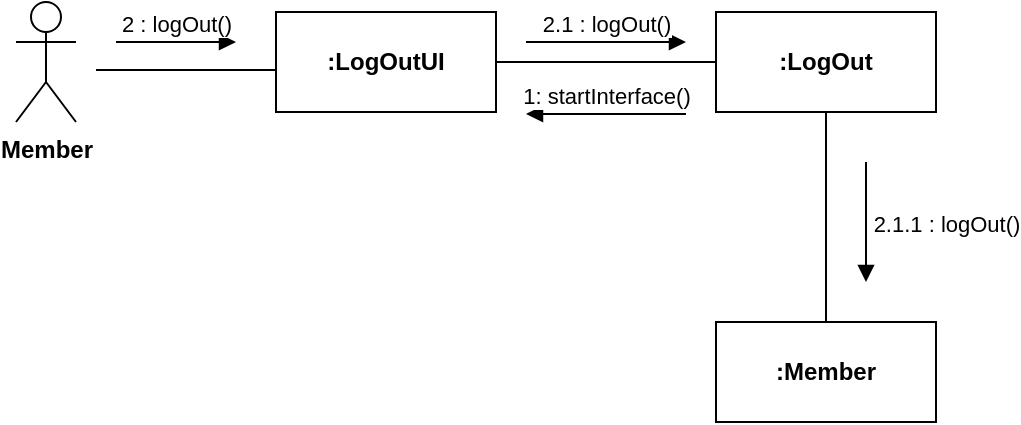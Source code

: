 <mxfile version="20.8.16" type="device"><diagram name="페이지-1" id="RHHCT_-dtiz9Gi0bGkEW"><mxGraphModel dx="924" dy="862" grid="1" gridSize="10" guides="1" tooltips="1" connect="1" arrows="1" fold="1" page="1" pageScale="1" pageWidth="827" pageHeight="1169" math="0" shadow="0"><root><mxCell id="0"/><mxCell id="1" parent="0"/><mxCell id="Wwwd8ev3ogfc-2955CZd-1" value="Member" style="shape=umlActor;verticalLabelPosition=bottom;verticalAlign=top;html=1;outlineConnect=0;fontStyle=1" parent="1" vertex="1"><mxGeometry x="75" y="230" width="30" height="60" as="geometry"/></mxCell><mxCell id="Wwwd8ev3ogfc-2955CZd-5" value=":LogOutUI" style="html=1;whiteSpace=wrap;fontStyle=1" parent="1" vertex="1"><mxGeometry x="205" y="235" width="110" height="50" as="geometry"/></mxCell><mxCell id="xO8iT62-S31NfkoSpZpt-2" style="rounded=0;orthogonalLoop=1;jettySize=auto;html=1;endArrow=none;endFill=0;" parent="1" source="Wwwd8ev3ogfc-2955CZd-6" target="xO8iT62-S31NfkoSpZpt-1" edge="1"><mxGeometry relative="1" as="geometry"/></mxCell><mxCell id="Wwwd8ev3ogfc-2955CZd-6" value=":LogOut" style="html=1;whiteSpace=wrap;fontStyle=1" parent="1" vertex="1"><mxGeometry x="425" y="235" width="110" height="50" as="geometry"/></mxCell><mxCell id="Wwwd8ev3ogfc-2955CZd-7" value="2 : logOut()" style="html=1;verticalAlign=bottom;endArrow=block;edgeStyle=elbowEdgeStyle;elbow=vertical;curved=0;rounded=0;" parent="1" edge="1"><mxGeometry width="80" relative="1" as="geometry"><mxPoint x="125" y="250" as="sourcePoint"/><mxPoint x="185" y="250" as="targetPoint"/></mxGeometry></mxCell><mxCell id="Wwwd8ev3ogfc-2955CZd-8" value="" style="line;strokeWidth=1;fillColor=none;align=left;verticalAlign=middle;spacingTop=-1;spacingLeft=3;spacingRight=3;rotatable=0;labelPosition=right;points=[];portConstraint=eastwest;strokeColor=inherit;" parent="1" vertex="1"><mxGeometry x="115" y="260" width="90" height="8" as="geometry"/></mxCell><mxCell id="Wwwd8ev3ogfc-2955CZd-9" value="" style="line;strokeWidth=1;fillColor=none;align=left;verticalAlign=middle;spacingTop=-1;spacingLeft=3;spacingRight=3;rotatable=0;labelPosition=right;points=[];portConstraint=eastwest;strokeColor=inherit;" parent="1" vertex="1"><mxGeometry x="315" y="256" width="110" height="8" as="geometry"/></mxCell><mxCell id="KlHPmpKHgv87hC2V13h8-1" value="2.1 : logOut()" style="html=1;verticalAlign=bottom;endArrow=block;rounded=0;" parent="1" edge="1"><mxGeometry width="80" relative="1" as="geometry"><mxPoint x="330" y="250" as="sourcePoint"/><mxPoint x="410" y="250" as="targetPoint"/></mxGeometry></mxCell><mxCell id="jT0Biw9MtaGwWt3V37Iy-1" value="1: startInterface()" style="html=1;verticalAlign=bottom;endArrow=block;rounded=0;" parent="1" edge="1"><mxGeometry width="80" relative="1" as="geometry"><mxPoint x="410" y="286" as="sourcePoint"/><mxPoint x="330" y="286" as="targetPoint"/></mxGeometry></mxCell><mxCell id="xO8iT62-S31NfkoSpZpt-1" value=":Member" style="html=1;whiteSpace=wrap;fontStyle=1" parent="1" vertex="1"><mxGeometry x="425" y="390" width="110" height="50" as="geometry"/></mxCell><mxCell id="xO8iT62-S31NfkoSpZpt-3" value="2.1.1 : logOut()" style="html=1;verticalAlign=bottom;endArrow=block;rounded=0;" parent="1" edge="1"><mxGeometry x="0.333" y="40" width="80" relative="1" as="geometry"><mxPoint x="500" y="310" as="sourcePoint"/><mxPoint x="500" y="370" as="targetPoint"/><mxPoint as="offset"/></mxGeometry></mxCell></root></mxGraphModel></diagram></mxfile>